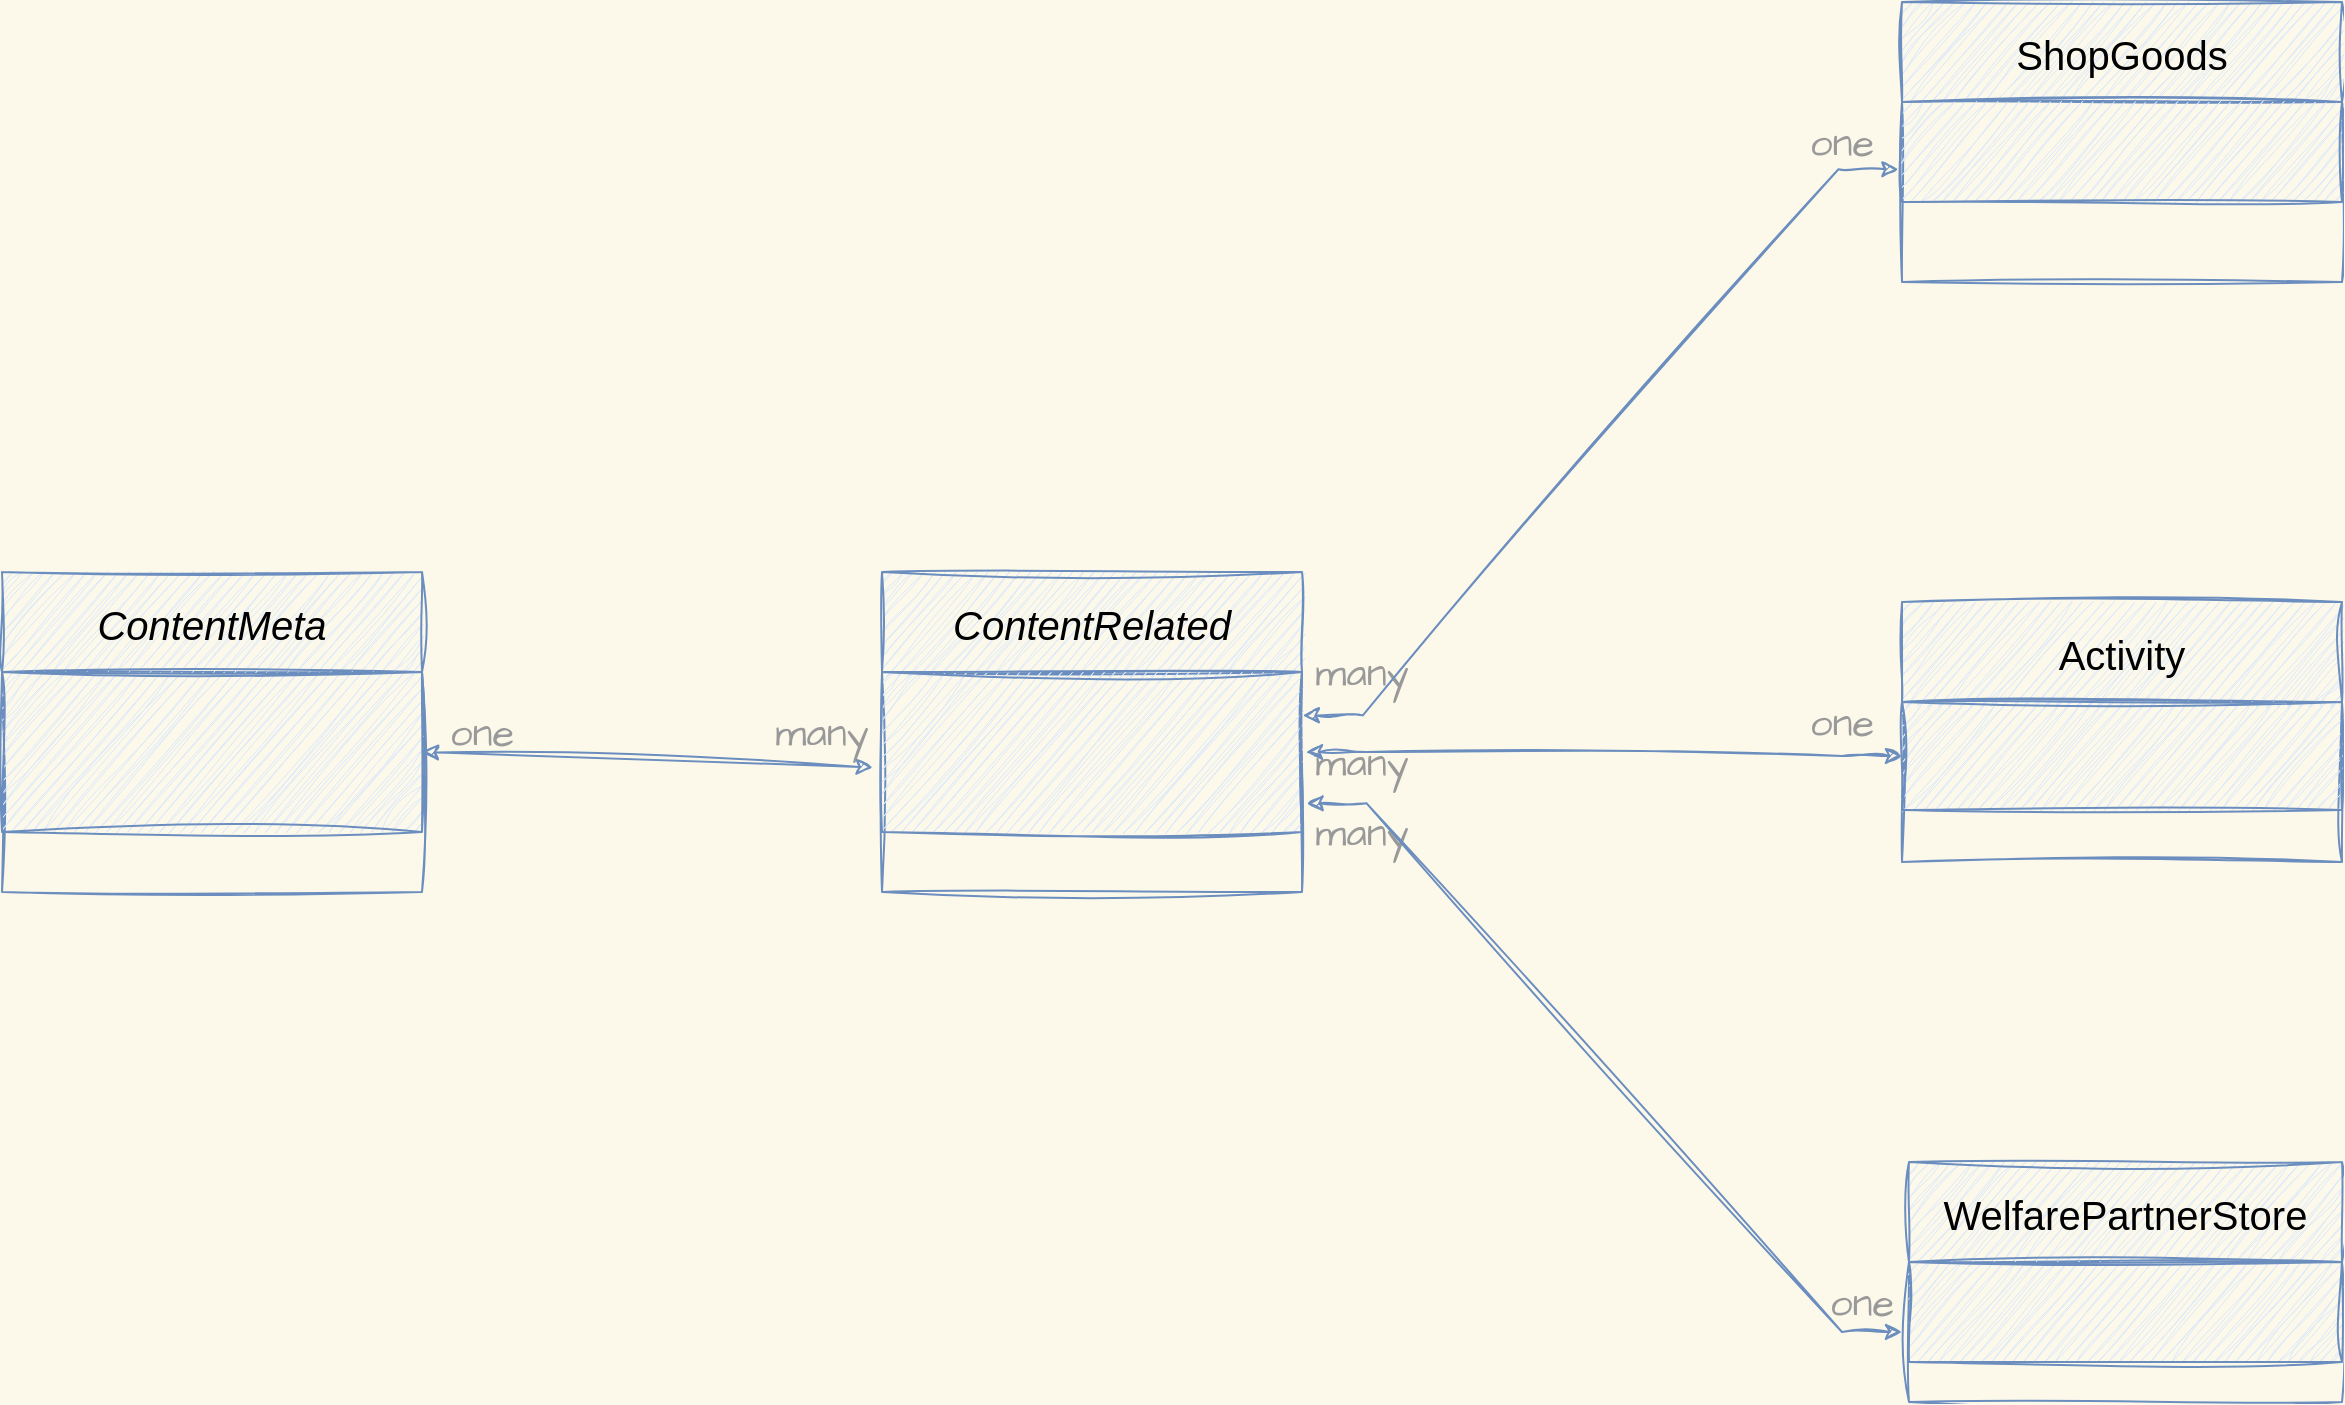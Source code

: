 <mxfile version="21.1.1" type="github">
  <diagram id="C5RBs43oDa-KdzZeNtuy" name="Page-1">
    <mxGraphModel dx="1530" dy="938" grid="1" gridSize="10" guides="1" tooltips="1" connect="1" arrows="1" fold="1" page="1" pageScale="1" pageWidth="827" pageHeight="1169" background="#FCF9EB" math="0" shadow="0">
      <root>
        <mxCell id="WIyWlLk6GJQsqaUBKTNV-0" />
        <mxCell id="WIyWlLk6GJQsqaUBKTNV-1" parent="WIyWlLk6GJQsqaUBKTNV-0" />
        <mxCell id="zkfFHV4jXpPFQw0GAbJ--0" value="ContentMeta" style="swimlane;fontStyle=2;align=center;verticalAlign=middle;childLayout=stackLayout;horizontal=1;startSize=50;horizontalStack=0;resizeParent=1;resizeLast=0;collapsible=1;marginBottom=0;rounded=0;shadow=0;strokeWidth=1;fillColor=#dae8fc;strokeColor=#6c8ebf;sketch=1;curveFitting=1;jiggle=2;fontSize=20;" parent="WIyWlLk6GJQsqaUBKTNV-1" vertex="1">
          <mxGeometry x="240" y="650" width="210" height="160" as="geometry">
            <mxRectangle x="230" y="140" width="160" height="26" as="alternateBounds" />
          </mxGeometry>
        </mxCell>
        <mxCell id="zkfFHV4jXpPFQw0GAbJ--1" value="" style="text;align=left;verticalAlign=middle;spacingLeft=4;spacingRight=4;overflow=hidden;rotatable=0;points=[[0,0.5],[1,0.5]];portConstraint=eastwest;sketch=1;curveFitting=1;jiggle=2;fontSize=14;fillColor=#dae8fc;strokeColor=#6c8ebf;" parent="zkfFHV4jXpPFQw0GAbJ--0" vertex="1">
          <mxGeometry y="50" width="210" height="80" as="geometry" />
        </mxCell>
        <mxCell id="zkfFHV4jXpPFQw0GAbJ--6" value="ShopGoods" style="swimlane;fontStyle=0;align=center;verticalAlign=middle;childLayout=stackLayout;horizontal=1;startSize=50;horizontalStack=0;resizeParent=1;resizeLast=0;collapsible=1;marginBottom=0;rounded=0;shadow=0;strokeWidth=1;fillColor=#dae8fc;strokeColor=#6c8ebf;sketch=1;curveFitting=1;jiggle=2;fontSize=20;" parent="WIyWlLk6GJQsqaUBKTNV-1" vertex="1">
          <mxGeometry x="1190" y="365" width="220" height="140" as="geometry">
            <mxRectangle x="130" y="380" width="160" height="26" as="alternateBounds" />
          </mxGeometry>
        </mxCell>
        <mxCell id="zkfFHV4jXpPFQw0GAbJ--7" value="" style="text;align=left;verticalAlign=top;spacingLeft=4;spacingRight=4;overflow=hidden;rotatable=0;points=[[0,0.5],[1,0.5]];portConstraint=eastwest;fillColor=#dae8fc;strokeColor=#6c8ebf;sketch=1;curveFitting=1;jiggle=2;fontSize=14;" parent="zkfFHV4jXpPFQw0GAbJ--6" vertex="1">
          <mxGeometry y="50" width="220" height="50" as="geometry" />
        </mxCell>
        <mxCell id="zkfFHV4jXpPFQw0GAbJ--13" value="Activity" style="swimlane;fontStyle=0;align=center;verticalAlign=middle;childLayout=stackLayout;horizontal=1;startSize=50;horizontalStack=0;resizeParent=1;resizeLast=0;collapsible=1;marginBottom=0;rounded=0;shadow=0;strokeWidth=1;fillColor=#dae8fc;strokeColor=#6c8ebf;sketch=1;curveFitting=1;jiggle=2;fontSize=20;" parent="WIyWlLk6GJQsqaUBKTNV-1" vertex="1">
          <mxGeometry x="1190" y="665" width="220" height="130" as="geometry">
            <mxRectangle x="340" y="380" width="170" height="26" as="alternateBounds" />
          </mxGeometry>
        </mxCell>
        <mxCell id="zkfFHV4jXpPFQw0GAbJ--14" value="" style="text;align=left;verticalAlign=middle;spacingLeft=4;spacingRight=4;overflow=hidden;rotatable=0;points=[[0,0.5],[1,0.5]];portConstraint=eastwest;fillColor=#dae8fc;strokeColor=#6c8ebf;sketch=1;curveFitting=1;jiggle=2;fontSize=14;" parent="zkfFHV4jXpPFQw0GAbJ--13" vertex="1">
          <mxGeometry y="50" width="220" height="54" as="geometry" />
        </mxCell>
        <mxCell id="SNMV0da7-mxv0Kt5lc5y-1" value="WelfarePartnerStore" style="swimlane;fontStyle=0;align=center;verticalAlign=middle;childLayout=stackLayout;horizontal=1;startSize=50;horizontalStack=0;resizeParent=1;resizeLast=0;collapsible=1;marginBottom=0;rounded=0;shadow=0;strokeWidth=1;fillColor=#dae8fc;strokeColor=#6c8ebf;sketch=1;curveFitting=1;jiggle=2;fontSize=20;" parent="WIyWlLk6GJQsqaUBKTNV-1" vertex="1">
          <mxGeometry x="1193.5" y="945" width="216.5" height="120" as="geometry">
            <mxRectangle x="340" y="380" width="170" height="26" as="alternateBounds" />
          </mxGeometry>
        </mxCell>
        <mxCell id="SNMV0da7-mxv0Kt5lc5y-2" value="" style="text;align=left;verticalAlign=middle;spacingLeft=4;spacingRight=4;overflow=hidden;rotatable=0;points=[[0,0.5],[1,0.5]];portConstraint=eastwest;fillColor=#dae8fc;strokeColor=#6c8ebf;sketch=1;curveFitting=1;jiggle=2;fontSize=14;" parent="SNMV0da7-mxv0Kt5lc5y-1" vertex="1">
          <mxGeometry y="50" width="216.5" height="50" as="geometry" />
        </mxCell>
        <mxCell id="SNMV0da7-mxv0Kt5lc5y-19" value="many" style="text;html=1;strokeColor=none;fillColor=none;align=center;verticalAlign=middle;whiteSpace=wrap;rounded=0;sketch=1;hachureGap=4;jiggle=2;curveFitting=1;fontFamily=Architects Daughter;fontSize=20;fontSource=https%3A%2F%2Ffonts.googleapis.com%2Fcss%3Ffamily%3DArchitects%2BDaughter;fontColor=#999999;" parent="WIyWlLk6GJQsqaUBKTNV-1" vertex="1">
          <mxGeometry x="890" y="730" width="60" height="30" as="geometry" />
        </mxCell>
        <mxCell id="SNMV0da7-mxv0Kt5lc5y-20" value="many" style="text;html=1;strokeColor=none;fillColor=none;align=center;verticalAlign=middle;whiteSpace=wrap;rounded=0;sketch=1;hachureGap=4;jiggle=2;curveFitting=1;fontFamily=Architects Daughter;fontSize=20;fontSource=https%3A%2F%2Ffonts.googleapis.com%2Fcss%3Ffamily%3DArchitects%2BDaughter;fontColor=#999999;" parent="WIyWlLk6GJQsqaUBKTNV-1" vertex="1">
          <mxGeometry x="890" y="685" width="60" height="30" as="geometry" />
        </mxCell>
        <mxCell id="SNMV0da7-mxv0Kt5lc5y-21" value="many" style="text;html=1;strokeColor=none;fillColor=none;align=center;verticalAlign=middle;whiteSpace=wrap;rounded=0;sketch=1;hachureGap=4;jiggle=2;curveFitting=1;fontFamily=Architects Daughter;fontSize=20;fontSource=https%3A%2F%2Ffonts.googleapis.com%2Fcss%3Ffamily%3DArchitects%2BDaughter;fontColor=#999999;" parent="WIyWlLk6GJQsqaUBKTNV-1" vertex="1">
          <mxGeometry x="890" y="765" width="60" height="30" as="geometry" />
        </mxCell>
        <mxCell id="SNMV0da7-mxv0Kt5lc5y-32" value="one" style="text;html=1;strokeColor=none;fillColor=none;align=center;verticalAlign=middle;whiteSpace=wrap;rounded=0;sketch=1;hachureGap=4;jiggle=2;curveFitting=1;fontFamily=Architects Daughter;fontSize=20;fontSource=https%3A%2F%2Ffonts.googleapis.com%2Fcss%3Ffamily%3DArchitects%2BDaughter;fontColor=#999999;" parent="WIyWlLk6GJQsqaUBKTNV-1" vertex="1">
          <mxGeometry x="450" y="715" width="60" height="30" as="geometry" />
        </mxCell>
        <mxCell id="yl9sYV2MxxqmCaGbFXil-0" value="ContentRelated" style="swimlane;fontStyle=2;align=center;verticalAlign=middle;childLayout=stackLayout;horizontal=1;startSize=50;horizontalStack=0;resizeParent=1;resizeLast=0;collapsible=1;marginBottom=0;rounded=0;shadow=0;strokeWidth=1;fillColor=#dae8fc;strokeColor=#6c8ebf;sketch=1;curveFitting=1;jiggle=2;fontSize=20;" vertex="1" parent="WIyWlLk6GJQsqaUBKTNV-1">
          <mxGeometry x="680" y="650" width="210" height="160" as="geometry">
            <mxRectangle x="230" y="140" width="160" height="26" as="alternateBounds" />
          </mxGeometry>
        </mxCell>
        <mxCell id="yl9sYV2MxxqmCaGbFXil-1" value="" style="text;align=left;verticalAlign=middle;spacingLeft=4;spacingRight=4;overflow=hidden;rotatable=0;points=[[0,0.5],[1,0.5]];portConstraint=eastwest;sketch=1;curveFitting=1;jiggle=2;fontSize=14;fillColor=#dae8fc;strokeColor=#6c8ebf;" vertex="1" parent="yl9sYV2MxxqmCaGbFXil-0">
          <mxGeometry y="50" width="210" height="80" as="geometry" />
        </mxCell>
        <mxCell id="yl9sYV2MxxqmCaGbFXil-14" value="" style="endArrow=classic;startArrow=classic;html=1;rounded=0;sketch=1;hachureGap=4;jiggle=2;curveFitting=1;fontFamily=Architects Daughter;fontSource=https%3A%2F%2Ffonts.googleapis.com%2Fcss%3Ffamily%3DArchitects%2BDaughter;fontSize=16;exitX=1;exitY=0.5;exitDx=0;exitDy=0;entryX=-0.022;entryY=0.596;entryDx=0;entryDy=0;entryPerimeter=0;fillColor=#dae8fc;strokeColor=#6c8ebf;strokeWidth=1;" edge="1" parent="WIyWlLk6GJQsqaUBKTNV-1" source="zkfFHV4jXpPFQw0GAbJ--1" target="yl9sYV2MxxqmCaGbFXil-1">
          <mxGeometry width="50" height="50" relative="1" as="geometry">
            <mxPoint x="570" y="560" as="sourcePoint" />
            <mxPoint x="620" y="510" as="targetPoint" />
          </mxGeometry>
        </mxCell>
        <mxCell id="yl9sYV2MxxqmCaGbFXil-15" value="" style="endArrow=classic;startArrow=classic;html=1;rounded=0;sketch=1;hachureGap=4;jiggle=2;curveFitting=1;fontFamily=Architects Daughter;fontSource=https%3A%2F%2Ffonts.googleapis.com%2Fcss%3Ffamily%3DArchitects%2BDaughter;fontSize=16;fillColor=#dae8fc;strokeColor=#6c8ebf;strokeWidth=1;entryX=-0.008;entryY=0.673;entryDx=0;entryDy=0;entryPerimeter=0;edgeStyle=entityRelationEdgeStyle;exitX=1.002;exitY=0.271;exitDx=0;exitDy=0;exitPerimeter=0;" edge="1" parent="WIyWlLk6GJQsqaUBKTNV-1" source="yl9sYV2MxxqmCaGbFXil-1" target="zkfFHV4jXpPFQw0GAbJ--7">
          <mxGeometry width="50" height="50" relative="1" as="geometry">
            <mxPoint x="900" y="740" as="sourcePoint" />
            <mxPoint x="1180" y="450" as="targetPoint" />
          </mxGeometry>
        </mxCell>
        <mxCell id="yl9sYV2MxxqmCaGbFXil-17" value="" style="endArrow=classic;startArrow=classic;html=1;rounded=0;sketch=1;hachureGap=4;jiggle=2;curveFitting=1;fontFamily=Architects Daughter;fontSource=https%3A%2F%2Ffonts.googleapis.com%2Fcss%3Ffamily%3DArchitects%2BDaughter;fontSize=16;fillColor=#dae8fc;strokeColor=#6c8ebf;strokeWidth=1;edgeStyle=entityRelationEdgeStyle;exitX=1.011;exitY=0.821;exitDx=0;exitDy=0;exitPerimeter=0;" edge="1" parent="WIyWlLk6GJQsqaUBKTNV-1" source="yl9sYV2MxxqmCaGbFXil-1">
          <mxGeometry width="50" height="50" relative="1" as="geometry">
            <mxPoint x="902" y="741" as="sourcePoint" />
            <mxPoint x="1190" y="1030" as="targetPoint" />
          </mxGeometry>
        </mxCell>
        <mxCell id="yl9sYV2MxxqmCaGbFXil-18" value="" style="endArrow=classic;startArrow=classic;html=1;rounded=0;sketch=1;hachureGap=4;jiggle=2;curveFitting=1;fontFamily=Architects Daughter;fontSource=https%3A%2F%2Ffonts.googleapis.com%2Fcss%3Ffamily%3DArchitects%2BDaughter;fontSize=16;fillColor=#dae8fc;strokeColor=#6c8ebf;strokeWidth=1;edgeStyle=entityRelationEdgeStyle;exitX=1.011;exitY=0.821;exitDx=0;exitDy=0;exitPerimeter=0;entryX=0;entryY=0.5;entryDx=0;entryDy=0;" edge="1" parent="WIyWlLk6GJQsqaUBKTNV-1" target="zkfFHV4jXpPFQw0GAbJ--14">
          <mxGeometry width="50" height="50" relative="1" as="geometry">
            <mxPoint x="892" y="740" as="sourcePoint" />
            <mxPoint x="1170" y="760" as="targetPoint" />
          </mxGeometry>
        </mxCell>
        <mxCell id="yl9sYV2MxxqmCaGbFXil-19" value="one" style="text;html=1;strokeColor=none;fillColor=none;align=center;verticalAlign=middle;whiteSpace=wrap;rounded=0;sketch=1;hachureGap=4;jiggle=2;curveFitting=1;fontFamily=Architects Daughter;fontSize=20;fontSource=https%3A%2F%2Ffonts.googleapis.com%2Fcss%3Ffamily%3DArchitects%2BDaughter;fontColor=#999999;" vertex="1" parent="WIyWlLk6GJQsqaUBKTNV-1">
          <mxGeometry x="1130" y="420" width="60" height="30" as="geometry" />
        </mxCell>
        <mxCell id="yl9sYV2MxxqmCaGbFXil-20" value="one" style="text;html=1;strokeColor=none;fillColor=none;align=center;verticalAlign=middle;whiteSpace=wrap;rounded=0;sketch=1;hachureGap=4;jiggle=2;curveFitting=1;fontFamily=Architects Daughter;fontSize=20;fontSource=https%3A%2F%2Ffonts.googleapis.com%2Fcss%3Ffamily%3DArchitects%2BDaughter;fontColor=#999999;" vertex="1" parent="WIyWlLk6GJQsqaUBKTNV-1">
          <mxGeometry x="1130" y="710" width="60" height="30" as="geometry" />
        </mxCell>
        <mxCell id="yl9sYV2MxxqmCaGbFXil-21" value="one" style="text;html=1;strokeColor=none;fillColor=none;align=center;verticalAlign=middle;whiteSpace=wrap;rounded=0;sketch=1;hachureGap=4;jiggle=2;curveFitting=1;fontFamily=Architects Daughter;fontSize=20;fontSource=https%3A%2F%2Ffonts.googleapis.com%2Fcss%3Ffamily%3DArchitects%2BDaughter;fontColor=#999999;" vertex="1" parent="WIyWlLk6GJQsqaUBKTNV-1">
          <mxGeometry x="1140" y="1000" width="60" height="30" as="geometry" />
        </mxCell>
        <mxCell id="yl9sYV2MxxqmCaGbFXil-25" value="many" style="text;html=1;strokeColor=none;fillColor=none;align=center;verticalAlign=middle;whiteSpace=wrap;rounded=0;sketch=1;hachureGap=4;jiggle=2;curveFitting=1;fontFamily=Architects Daughter;fontSize=20;fontSource=https%3A%2F%2Ffonts.googleapis.com%2Fcss%3Ffamily%3DArchitects%2BDaughter;fontColor=#999999;" vertex="1" parent="WIyWlLk6GJQsqaUBKTNV-1">
          <mxGeometry x="620" y="715" width="60" height="30" as="geometry" />
        </mxCell>
      </root>
    </mxGraphModel>
  </diagram>
</mxfile>
